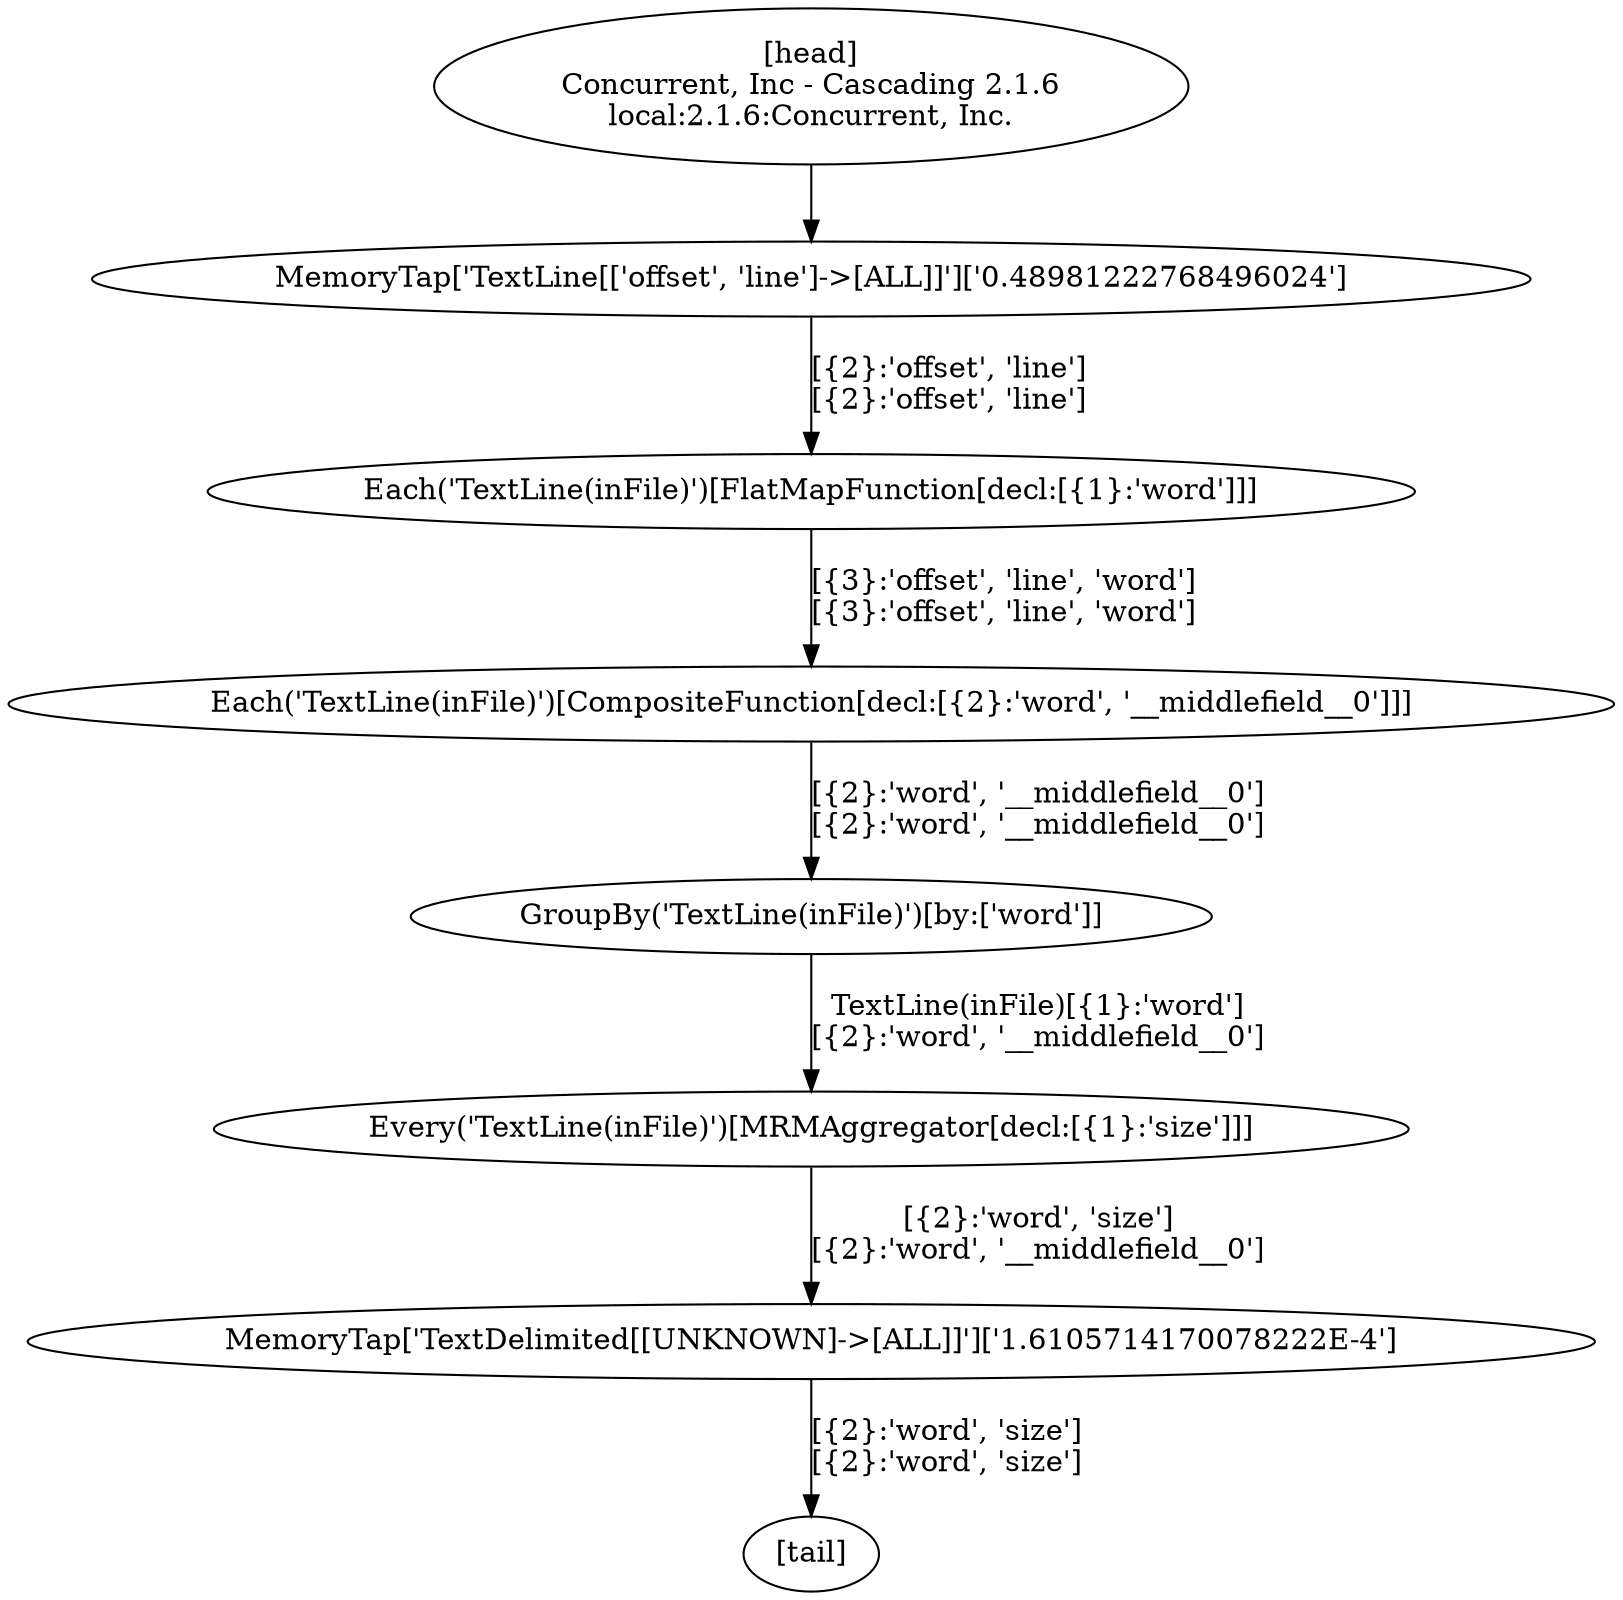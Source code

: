 digraph G {
  1 [label = "MemoryTap['TextDelimited[[UNKNOWN]->[ALL]]']['1.6105714170078222E-4']"];
  2 [label = "Every('TextLine(inFile)')[MRMAggregator[decl:[{1}:'size']]]"];
  3 [label = "GroupBy('TextLine(inFile)')[by:['word']]"];
  4 [label = "Each('TextLine(inFile)')[CompositeFunction[decl:[{2}:'word', '__middlefield__0']]]"];
  5 [label = "Each('TextLine(inFile)')[FlatMapFunction[decl:[{1}:'word']]]"];
  6 [label = "MemoryTap['TextLine[['offset', 'line']->[ALL]]']['0.48981222768496024']"];
  7 [label = "[head]\nConcurrent, Inc - Cascading 2.1.6\nlocal:2.1.6:Concurrent, Inc."];
  8 [label = "[tail]"];
  5 -> 4 [label = "[{3}:'offset', 'line', 'word']\n[{3}:'offset', 'line', 'word']"];
  4 -> 3 [label = "[{2}:'word', '__middlefield__0']\n[{2}:'word', '__middlefield__0']"];
  3 -> 2 [label = "TextLine(inFile)[{1}:'word']\n[{2}:'word', '__middlefield__0']"];
  7 -> 6 [label = ""];
  1 -> 8 [label = "[{2}:'word', 'size']\n[{2}:'word', 'size']"];
  6 -> 5 [label = "[{2}:'offset', 'line']\n[{2}:'offset', 'line']"];
  2 -> 1 [label = "[{2}:'word', 'size']\n[{2}:'word', '__middlefield__0']"];
}
